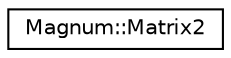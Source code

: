 digraph "圖形化之類別階層"
{
  edge [fontname="Helvetica",fontsize="10",labelfontname="Helvetica",labelfontsize="10"];
  node [fontname="Helvetica",fontsize="10",shape=record];
  rankdir="LR";
  Node1 [label="Magnum::Matrix2",height=0.2,width=0.4,color="black", fillcolor="white", style="filled",URL="$class_magnum_1_1_matrix2.html"];
}
